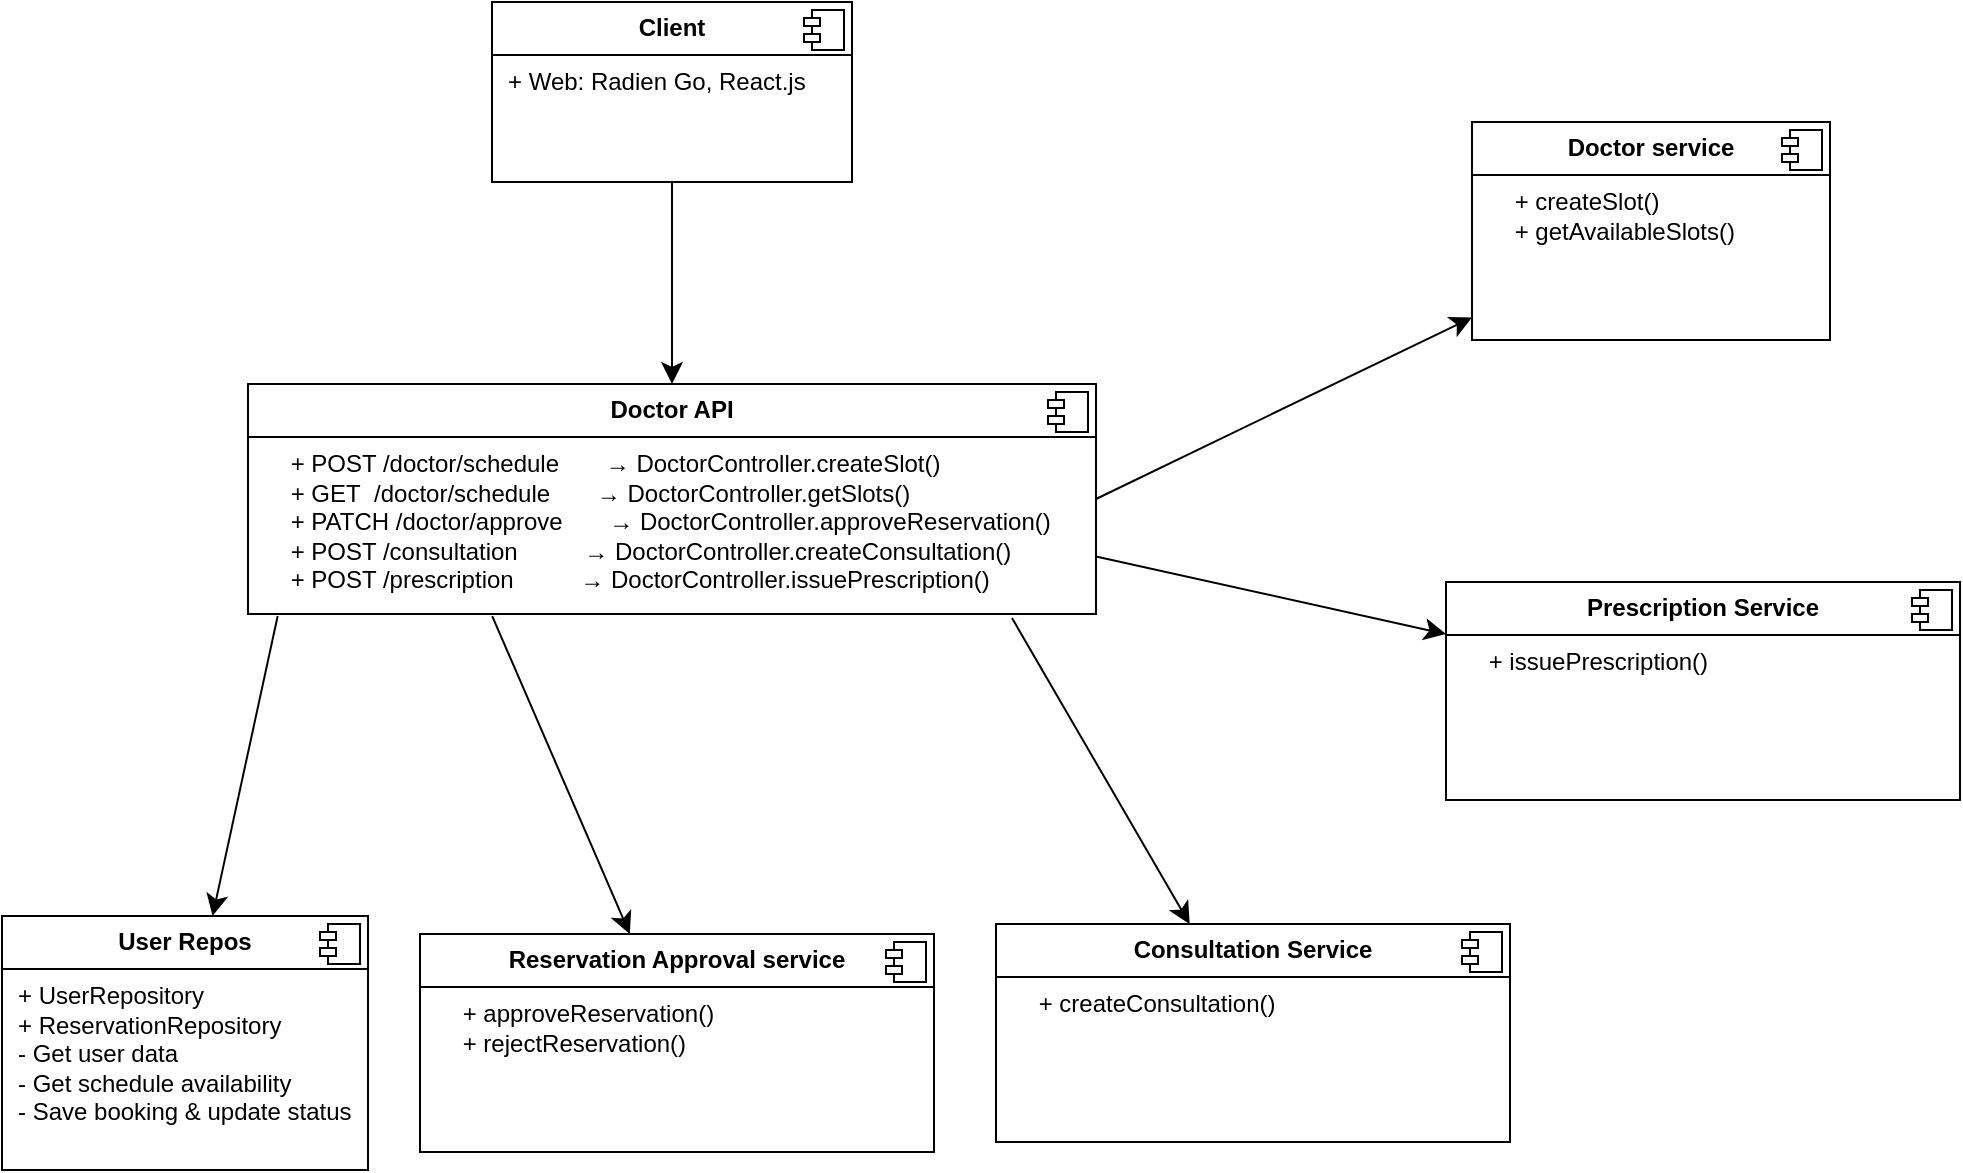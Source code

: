 <mxfile version="26.2.8">
  <diagram name="Halaman-1" id="9fGs9Vn8Tkgkwx3WWf9k">
    <mxGraphModel dx="2067" dy="1245" grid="0" gridSize="10" guides="1" tooltips="1" connect="1" arrows="1" fold="1" page="0" pageScale="1" pageWidth="827" pageHeight="1169" math="0" shadow="0">
      <root>
        <mxCell id="0" />
        <mxCell id="1" parent="0" />
        <mxCell id="W_C2Z8PSOMMcqS_Pn6WL-44" value="" style="edgeStyle=none;curved=1;rounded=0;orthogonalLoop=1;jettySize=auto;html=1;fontSize=12;startSize=8;endSize=8;exitX=0.288;exitY=1.009;exitDx=0;exitDy=0;exitPerimeter=0;" edge="1" parent="1" source="W_C2Z8PSOMMcqS_Pn6WL-7" target="W_C2Z8PSOMMcqS_Pn6WL-42">
          <mxGeometry relative="1" as="geometry">
            <mxPoint x="33" y="294" as="sourcePoint" />
          </mxGeometry>
        </mxCell>
        <mxCell id="W_C2Z8PSOMMcqS_Pn6WL-5" value="&lt;p style=&quot;margin:0px;margin-top:6px;text-align:center;&quot;&gt;&lt;b&gt;Doctor service&lt;/b&gt;&lt;/p&gt;&lt;hr size=&quot;1&quot; style=&quot;border-style:solid;&quot;&gt;&lt;p style=&quot;margin:0px;margin-left:8px;&quot;&gt;&amp;nbsp; &amp;nbsp; + createSlot()&lt;/p&gt;&lt;p style=&quot;margin:0px;margin-left:8px;&quot;&gt;&amp;nbsp; &amp;nbsp; + getAvailableSlots()&lt;/p&gt;" style="align=left;overflow=fill;html=1;dropTarget=0;whiteSpace=wrap;" vertex="1" parent="1">
          <mxGeometry x="403" y="46" width="179" height="109" as="geometry" />
        </mxCell>
        <mxCell id="W_C2Z8PSOMMcqS_Pn6WL-6" value="" style="shape=component;jettyWidth=8;jettyHeight=4;" vertex="1" parent="W_C2Z8PSOMMcqS_Pn6WL-5">
          <mxGeometry x="1" width="20" height="20" relative="1" as="geometry">
            <mxPoint x="-24" y="4" as="offset" />
          </mxGeometry>
        </mxCell>
        <mxCell id="W_C2Z8PSOMMcqS_Pn6WL-19" style="edgeStyle=none;curved=1;rounded=0;orthogonalLoop=1;jettySize=auto;html=1;fontSize=12;startSize=8;endSize=8;exitX=1;exitY=0.5;exitDx=0;exitDy=0;" edge="1" parent="1" source="W_C2Z8PSOMMcqS_Pn6WL-7" target="W_C2Z8PSOMMcqS_Pn6WL-5">
          <mxGeometry relative="1" as="geometry" />
        </mxCell>
        <mxCell id="W_C2Z8PSOMMcqS_Pn6WL-37" value="" style="edgeStyle=none;curved=1;rounded=0;orthogonalLoop=1;jettySize=auto;html=1;fontSize=12;startSize=8;endSize=8;exitX=0.035;exitY=1.009;exitDx=0;exitDy=0;exitPerimeter=0;" edge="1" parent="1" source="W_C2Z8PSOMMcqS_Pn6WL-7" target="W_C2Z8PSOMMcqS_Pn6WL-21">
          <mxGeometry relative="1" as="geometry" />
        </mxCell>
        <mxCell id="W_C2Z8PSOMMcqS_Pn6WL-7" value="&lt;p style=&quot;margin: 6px 0px 0px; text-align: center;&quot;&gt;&lt;b&gt;Doctor API&lt;/b&gt;&lt;/p&gt;&lt;hr size=&quot;1&quot; style=&quot;border-style:solid;&quot;&gt;&lt;p style=&quot;margin:0px;margin-left:8px;&quot;&gt;&amp;nbsp; &amp;nbsp; + POST /doctor/schedule&amp;nbsp; &amp;nbsp; &amp;nbsp; &amp;nbsp;→ DoctorController.createSlot()&lt;/p&gt;&lt;p style=&quot;margin:0px;margin-left:8px;&quot;&gt;&amp;nbsp; &amp;nbsp; + GET&amp;nbsp; /doctor/schedule&amp;nbsp; &amp;nbsp; &amp;nbsp; &amp;nbsp;→ DoctorController.getSlots()&lt;/p&gt;&lt;p style=&quot;margin:0px;margin-left:8px;&quot;&gt;&amp;nbsp; &amp;nbsp; + PATCH /doctor/approve&amp;nbsp; &amp;nbsp; &amp;nbsp; &amp;nbsp;→ DoctorController.approveReservation()&lt;/p&gt;&lt;p style=&quot;margin:0px;margin-left:8px;&quot;&gt;&amp;nbsp; &amp;nbsp; + POST /consultation&amp;nbsp; &amp;nbsp; &amp;nbsp; &amp;nbsp; &amp;nbsp; → DoctorController.createConsultation()&lt;/p&gt;&lt;p style=&quot;margin:0px;margin-left:8px;&quot;&gt;&amp;nbsp; &amp;nbsp; + POST /prescription&amp;nbsp; &amp;nbsp; &amp;nbsp; &amp;nbsp; &amp;nbsp; → DoctorController.issuePrescription()&lt;/p&gt;" style="align=left;overflow=fill;html=1;dropTarget=0;whiteSpace=wrap;" vertex="1" parent="1">
          <mxGeometry x="-209" y="177" width="424" height="115" as="geometry" />
        </mxCell>
        <mxCell id="W_C2Z8PSOMMcqS_Pn6WL-8" value="" style="shape=component;jettyWidth=8;jettyHeight=4;" vertex="1" parent="W_C2Z8PSOMMcqS_Pn6WL-7">
          <mxGeometry x="1" width="20" height="20" relative="1" as="geometry">
            <mxPoint x="-24" y="4" as="offset" />
          </mxGeometry>
        </mxCell>
        <mxCell id="W_C2Z8PSOMMcqS_Pn6WL-21" value="&lt;p style=&quot;margin:0px;margin-top:6px;text-align:center;&quot;&gt;&lt;b&gt;User Repos&lt;/b&gt;&lt;/p&gt;&lt;hr size=&quot;1&quot; style=&quot;border-style:solid;&quot;&gt;&lt;p style=&quot;margin:0px;margin-left:8px;&quot;&gt;+ UserRepository&lt;/p&gt;&lt;p style=&quot;margin:0px;margin-left:8px;&quot;&gt;+ ReservationRepository&lt;/p&gt;&lt;p style=&quot;margin:0px;margin-left:8px;&quot;&gt;- Get user data&lt;/p&gt;&lt;p style=&quot;margin:0px;margin-left:8px;&quot;&gt;- Get schedule availability&lt;/p&gt;&lt;p style=&quot;margin:0px;margin-left:8px;&quot;&gt;- Save booking &amp;amp; update status&lt;/p&gt;&lt;div&gt;&lt;br&gt;&lt;/div&gt;" style="align=left;overflow=fill;html=1;dropTarget=0;whiteSpace=wrap;" vertex="1" parent="1">
          <mxGeometry x="-332" y="443" width="183" height="127" as="geometry" />
        </mxCell>
        <mxCell id="W_C2Z8PSOMMcqS_Pn6WL-22" value="" style="shape=component;jettyWidth=8;jettyHeight=4;" vertex="1" parent="W_C2Z8PSOMMcqS_Pn6WL-21">
          <mxGeometry x="1" width="20" height="20" relative="1" as="geometry">
            <mxPoint x="-24" y="4" as="offset" />
          </mxGeometry>
        </mxCell>
        <mxCell id="W_C2Z8PSOMMcqS_Pn6WL-26" style="edgeStyle=none;curved=1;rounded=0;orthogonalLoop=1;jettySize=auto;html=1;entryX=0.5;entryY=0;entryDx=0;entryDy=0;fontSize=12;startSize=8;endSize=8;" edge="1" parent="1" source="W_C2Z8PSOMMcqS_Pn6WL-24" target="W_C2Z8PSOMMcqS_Pn6WL-7">
          <mxGeometry relative="1" as="geometry" />
        </mxCell>
        <mxCell id="W_C2Z8PSOMMcqS_Pn6WL-24" value="&lt;p style=&quot;margin:0px;margin-top:6px;text-align:center;&quot;&gt;&lt;b&gt;Client&lt;/b&gt;&lt;/p&gt;&lt;hr size=&quot;1&quot; style=&quot;border-style:solid;&quot;&gt;&lt;p style=&quot;margin:0px;margin-left:8px;&quot;&gt;+ Web: Radien Go, React.js&lt;/p&gt;" style="align=left;overflow=fill;html=1;dropTarget=0;whiteSpace=wrap;" vertex="1" parent="1">
          <mxGeometry x="-87" y="-14" width="180" height="90" as="geometry" />
        </mxCell>
        <mxCell id="W_C2Z8PSOMMcqS_Pn6WL-25" value="" style="shape=component;jettyWidth=8;jettyHeight=4;" vertex="1" parent="W_C2Z8PSOMMcqS_Pn6WL-24">
          <mxGeometry x="1" width="20" height="20" relative="1" as="geometry">
            <mxPoint x="-24" y="4" as="offset" />
          </mxGeometry>
        </mxCell>
        <mxCell id="W_C2Z8PSOMMcqS_Pn6WL-47" value="" style="edgeStyle=none;curved=1;rounded=0;orthogonalLoop=1;jettySize=auto;html=1;fontSize=12;startSize=8;endSize=8;" edge="1" parent="1" target="W_C2Z8PSOMMcqS_Pn6WL-45">
          <mxGeometry relative="1" as="geometry">
            <mxPoint x="173" y="294" as="sourcePoint" />
          </mxGeometry>
        </mxCell>
        <mxCell id="W_C2Z8PSOMMcqS_Pn6WL-42" value="&lt;p style=&quot;margin:0px;margin-top:6px;text-align:center;&quot;&gt;&lt;b&gt;Reservation Approval service&lt;/b&gt;&lt;/p&gt;&lt;hr size=&quot;1&quot; style=&quot;border-style:solid;&quot;&gt;&lt;p style=&quot;margin:0px;margin-left:8px;&quot;&gt;&amp;nbsp; &amp;nbsp; + approveReservation()&lt;/p&gt;&lt;p style=&quot;margin:0px;margin-left:8px;&quot;&gt;&amp;nbsp; &amp;nbsp; + rejectReservation()&lt;/p&gt;" style="align=left;overflow=fill;html=1;dropTarget=0;whiteSpace=wrap;" vertex="1" parent="1">
          <mxGeometry x="-123" y="452" width="257" height="109" as="geometry" />
        </mxCell>
        <mxCell id="W_C2Z8PSOMMcqS_Pn6WL-43" value="" style="shape=component;jettyWidth=8;jettyHeight=4;" vertex="1" parent="W_C2Z8PSOMMcqS_Pn6WL-42">
          <mxGeometry x="1" width="20" height="20" relative="1" as="geometry">
            <mxPoint x="-24" y="4" as="offset" />
          </mxGeometry>
        </mxCell>
        <mxCell id="W_C2Z8PSOMMcqS_Pn6WL-50" value="" style="edgeStyle=none;curved=1;rounded=0;orthogonalLoop=1;jettySize=auto;html=1;fontSize=12;startSize=8;endSize=8;exitX=1;exitY=0.75;exitDx=0;exitDy=0;" edge="1" parent="1" source="W_C2Z8PSOMMcqS_Pn6WL-7" target="W_C2Z8PSOMMcqS_Pn6WL-48">
          <mxGeometry relative="1" as="geometry" />
        </mxCell>
        <mxCell id="W_C2Z8PSOMMcqS_Pn6WL-45" value="&lt;p style=&quot;margin:0px;margin-top:6px;text-align:center;&quot;&gt;&lt;b&gt;Consultation Service&lt;/b&gt;&lt;/p&gt;&lt;hr size=&quot;1&quot; style=&quot;border-style:solid;&quot;&gt;&lt;p style=&quot;margin:0px;margin-left:8px;&quot;&gt;&amp;nbsp; &amp;nbsp; + createConsultation()&lt;/p&gt;" style="align=left;overflow=fill;html=1;dropTarget=0;whiteSpace=wrap;" vertex="1" parent="1">
          <mxGeometry x="165" y="447" width="257" height="109" as="geometry" />
        </mxCell>
        <mxCell id="W_C2Z8PSOMMcqS_Pn6WL-46" value="" style="shape=component;jettyWidth=8;jettyHeight=4;" vertex="1" parent="W_C2Z8PSOMMcqS_Pn6WL-45">
          <mxGeometry x="1" width="20" height="20" relative="1" as="geometry">
            <mxPoint x="-24" y="4" as="offset" />
          </mxGeometry>
        </mxCell>
        <mxCell id="W_C2Z8PSOMMcqS_Pn6WL-48" value="&lt;p style=&quot;margin:0px;margin-top:6px;text-align:center;&quot;&gt;&lt;b&gt;Prescription Service&lt;/b&gt;&lt;/p&gt;&lt;hr size=&quot;1&quot; style=&quot;border-style:solid;&quot;&gt;&lt;p style=&quot;margin:0px;margin-left:8px;&quot;&gt;&amp;nbsp; &amp;nbsp; + issuePrescription()&lt;/p&gt;" style="align=left;overflow=fill;html=1;dropTarget=0;whiteSpace=wrap;" vertex="1" parent="1">
          <mxGeometry x="390" y="276" width="257" height="109" as="geometry" />
        </mxCell>
        <mxCell id="W_C2Z8PSOMMcqS_Pn6WL-49" value="" style="shape=component;jettyWidth=8;jettyHeight=4;" vertex="1" parent="W_C2Z8PSOMMcqS_Pn6WL-48">
          <mxGeometry x="1" width="20" height="20" relative="1" as="geometry">
            <mxPoint x="-24" y="4" as="offset" />
          </mxGeometry>
        </mxCell>
      </root>
    </mxGraphModel>
  </diagram>
</mxfile>

